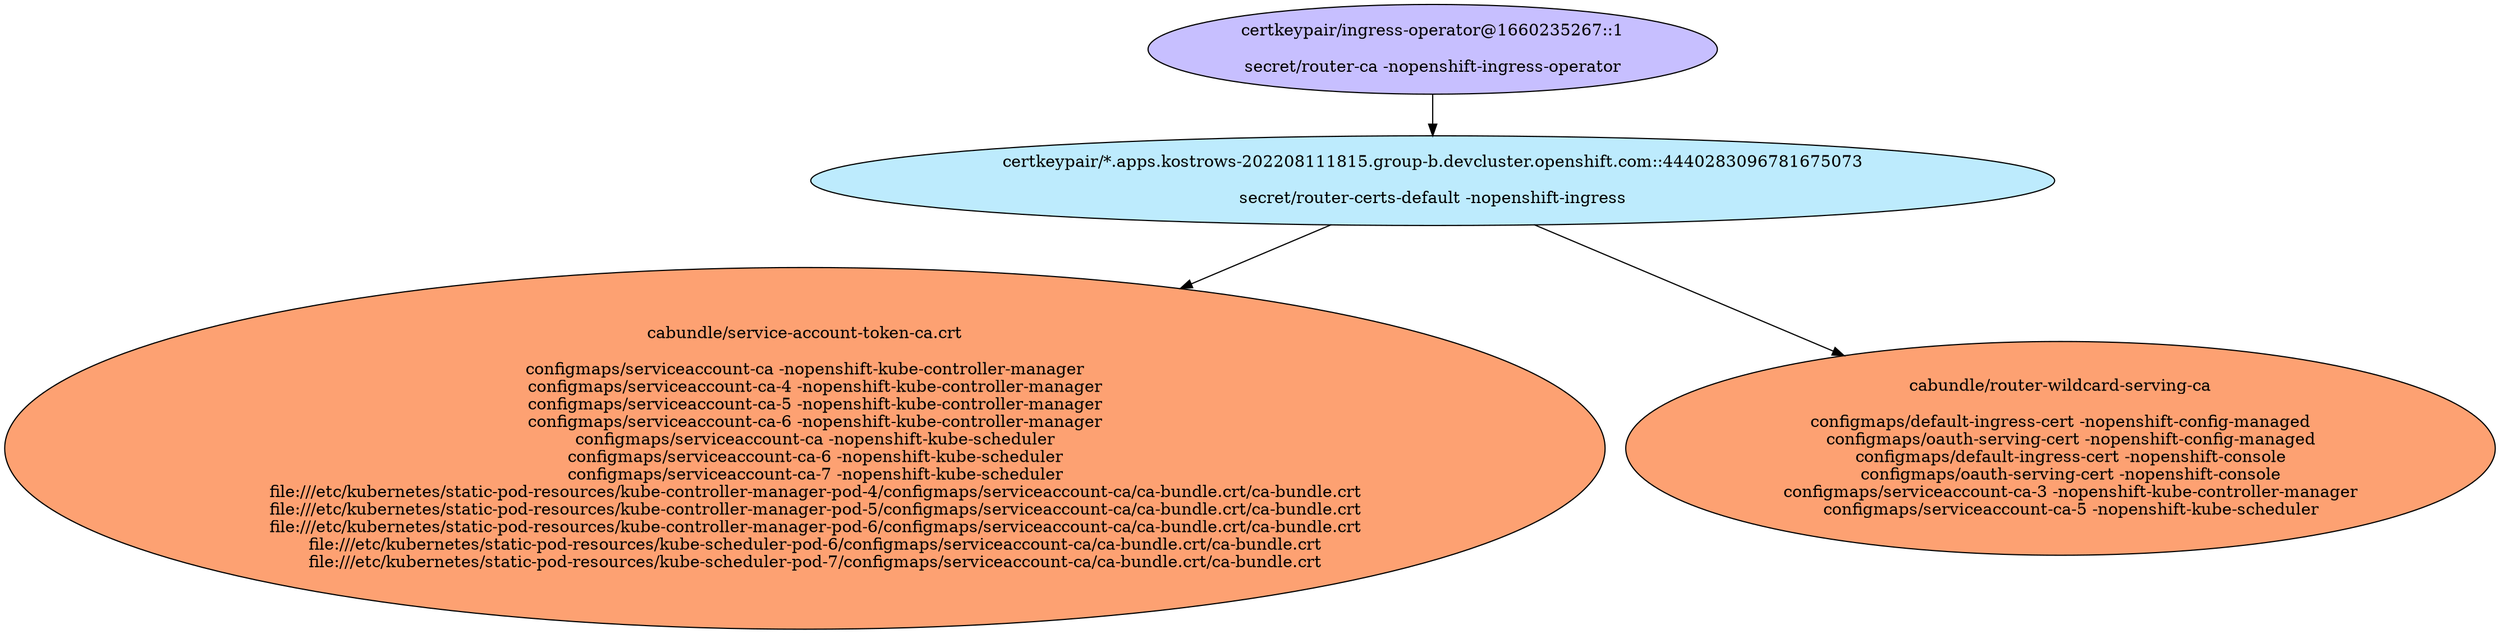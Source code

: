 digraph "Local Certificate" {
  // Node definitions.
  9 [
    label="certkeypair/ingress-operator@1660235267::1\n\nsecret/router-ca -nopenshift-ingress-operator\n"
    style=filled
    fillcolor="#c7bfff"
  ];
  10 [
    label="certkeypair/*.apps.kostrows-202208111815.group-b.devcluster.openshift.com::4440283096781675073\n\nsecret/router-certs-default -nopenshift-ingress\n"
    style=filled
    fillcolor="#bdebfd"
  ];
  11 [
    label="cabundle/service-account-token-ca.crt\n\nconfigmaps/serviceaccount-ca -nopenshift-kube-controller-manager\n    configmaps/serviceaccount-ca-4 -nopenshift-kube-controller-manager\n    configmaps/serviceaccount-ca-5 -nopenshift-kube-controller-manager\n    configmaps/serviceaccount-ca-6 -nopenshift-kube-controller-manager\n    configmaps/serviceaccount-ca -nopenshift-kube-scheduler\n    configmaps/serviceaccount-ca-6 -nopenshift-kube-scheduler\n    configmaps/serviceaccount-ca-7 -nopenshift-kube-scheduler\n    file:///etc/kubernetes/static-pod-resources/kube-controller-manager-pod-4/configmaps/serviceaccount-ca/ca-bundle.crt/ca-bundle.crt\n    file:///etc/kubernetes/static-pod-resources/kube-controller-manager-pod-5/configmaps/serviceaccount-ca/ca-bundle.crt/ca-bundle.crt\n    file:///etc/kubernetes/static-pod-resources/kube-controller-manager-pod-6/configmaps/serviceaccount-ca/ca-bundle.crt/ca-bundle.crt\n    file:///etc/kubernetes/static-pod-resources/kube-scheduler-pod-6/configmaps/serviceaccount-ca/ca-bundle.crt/ca-bundle.crt\n    file:///etc/kubernetes/static-pod-resources/kube-scheduler-pod-7/configmaps/serviceaccount-ca/ca-bundle.crt/ca-bundle.crt\n"
    style=filled
    fillcolor="#fda172"
  ];
  15 [
    label="cabundle/router-wildcard-serving-ca\n\nconfigmaps/default-ingress-cert -nopenshift-config-managed\n    configmaps/oauth-serving-cert -nopenshift-config-managed\n    configmaps/default-ingress-cert -nopenshift-console\n    configmaps/oauth-serving-cert -nopenshift-console\n    configmaps/serviceaccount-ca-3 -nopenshift-kube-controller-manager\n    configmaps/serviceaccount-ca-5 -nopenshift-kube-scheduler\n"
    style=filled
    fillcolor="#fda172"
  ];

  // Edge definitions.
  9 -> 10;
  10 -> 11;
  10 -> 15;
}
